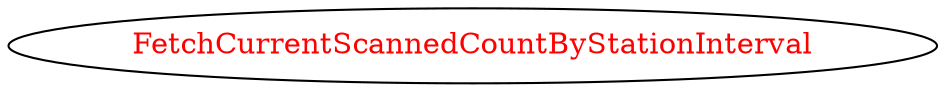 digraph dependencyGraph {
 concentrate=true;
 ranksep="2.0";
 rankdir="LR"; 
 splines="ortho";
"FetchCurrentScannedCountByStationInterval" [fontcolor="red"];
}